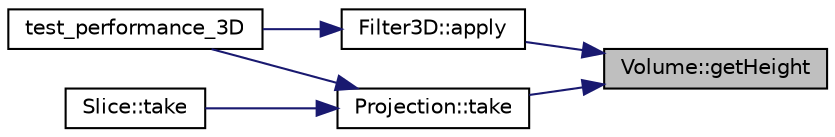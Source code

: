 digraph "Volume::getHeight"
{
 // LATEX_PDF_SIZE
  edge [fontname="Helvetica",fontsize="10",labelfontname="Helvetica",labelfontsize="10"];
  node [fontname="Helvetica",fontsize="10",shape=record];
  rankdir="RL";
  Node1 [label="Volume::getHeight",height=0.2,width=0.4,color="black", fillcolor="grey75", style="filled", fontcolor="black",tooltip=" "];
  Node1 -> Node2 [dir="back",color="midnightblue",fontsize="10",style="solid",fontname="Helvetica"];
  Node2 [label="Filter3D::apply",height=0.2,width=0.4,color="black", fillcolor="white", style="filled",URL="$classFilter3D.html#afdffad6d18b2c74fde9e5d68bbec00ce",tooltip=" "];
  Node2 -> Node3 [dir="back",color="midnightblue",fontsize="10",style="solid",fontname="Helvetica"];
  Node3 [label="test_performance_3D",height=0.2,width=0.4,color="black", fillcolor="white", style="filled",URL="$checkOutput_8cpp.html#a780d3a6cf535a02b73cfd092b24fd162",tooltip=" "];
  Node1 -> Node4 [dir="back",color="midnightblue",fontsize="10",style="solid",fontname="Helvetica"];
  Node4 [label="Projection::take",height=0.2,width=0.4,color="black", fillcolor="white", style="filled",URL="$classProjection.html#a3dc78809815af72a15b9be6d1b36d5ec",tooltip="Computes a 2D projection of volumetric data."];
  Node4 -> Node5 [dir="back",color="midnightblue",fontsize="10",style="solid",fontname="Helvetica"];
  Node5 [label="Slice::take",height=0.2,width=0.4,color="black", fillcolor="white", style="filled",URL="$classSlice.html#a999ae41d6741f41c1b28c017d0464510",tooltip="Extracts a 2D slice from 3D volumetric data along a specified axis."];
  Node4 -> Node3 [dir="back",color="midnightblue",fontsize="10",style="solid",fontname="Helvetica"];
}
